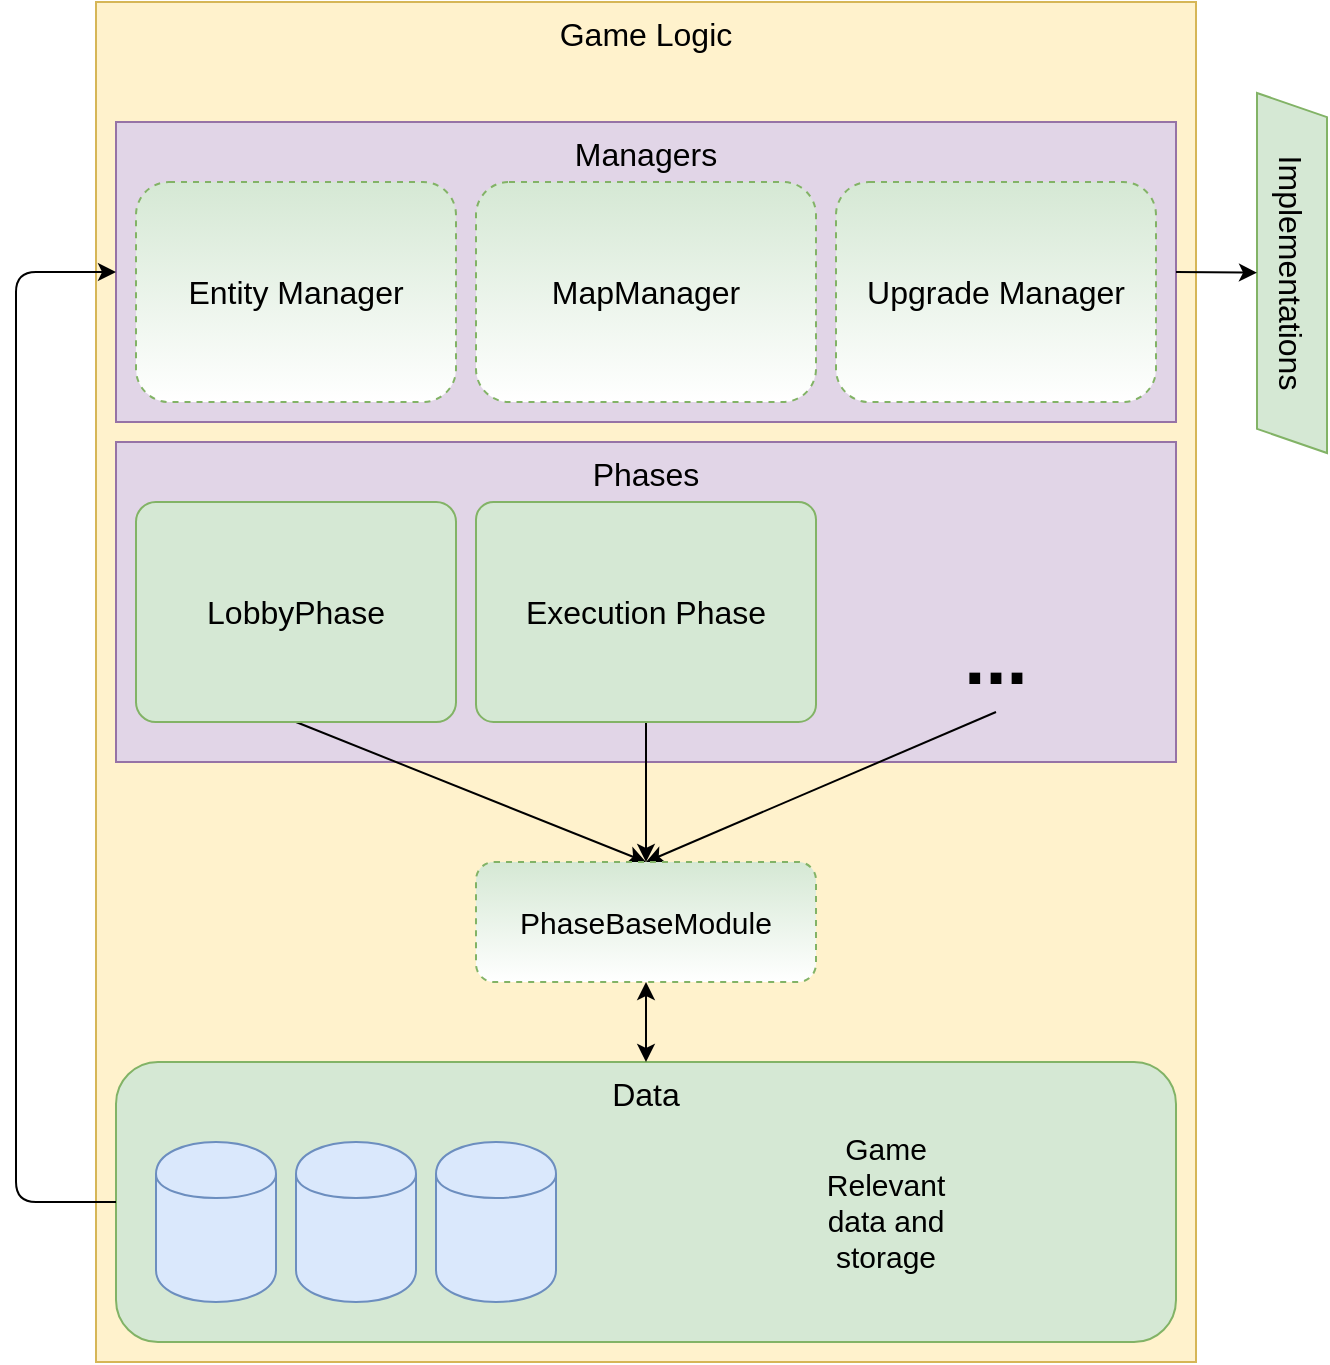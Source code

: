 <mxfile version="12.1.0" type="device" pages="1"><diagram id="Ba4toqqxHmTtd0xC064f" name="Page-1"><mxGraphModel dx="1408" dy="808" grid="1" gridSize="10" guides="1" tooltips="1" connect="1" arrows="1" fold="1" page="1" pageScale="1" pageWidth="827" pageHeight="1169" math="0" shadow="0"><root><mxCell id="0"/><mxCell id="1" parent="0"/><mxCell id="NfnSYhZRXXK4tdkhftgN-1" value="Game Logic" style="rounded=0;whiteSpace=wrap;html=1;verticalAlign=top;horizontal=1;fontSize=16;fillColor=#fff2cc;strokeColor=#d6b656;" vertex="1" parent="1"><mxGeometry x="120" y="30" width="550" height="680" as="geometry"/></mxCell><mxCell id="NfnSYhZRXXK4tdkhftgN-3" value="Managers" style="rounded=0;whiteSpace=wrap;html=1;fontSize=16;verticalAlign=top;fillColor=#e1d5e7;strokeColor=#9673a6;" vertex="1" parent="1"><mxGeometry x="130" y="90" width="530" height="150" as="geometry"/></mxCell><mxCell id="NfnSYhZRXXK4tdkhftgN-4" value="Phases" style="rounded=0;whiteSpace=wrap;html=1;fontSize=16;verticalAlign=top;fillColor=#e1d5e7;strokeColor=#9673a6;" vertex="1" parent="1"><mxGeometry x="130" y="250" width="530" height="160" as="geometry"/></mxCell><mxCell id="NfnSYhZRXXK4tdkhftgN-5" value="Data" style="rounded=1;whiteSpace=wrap;html=1;fontSize=16;verticalAlign=top;fillColor=#d5e8d4;strokeColor=#82b366;" vertex="1" parent="1"><mxGeometry x="130" y="560" width="530" height="140" as="geometry"/></mxCell><mxCell id="NfnSYhZRXXK4tdkhftgN-8" value="Entity Manager" style="rounded=1;whiteSpace=wrap;html=1;fontSize=16;dashed=1;fillColor=#d5e8d4;strokeColor=#82b366;gradientColor=#ffffff;" vertex="1" parent="1"><mxGeometry x="140" y="120" width="160" height="110" as="geometry"/></mxCell><mxCell id="NfnSYhZRXXK4tdkhftgN-10" value="Upgrade Manager" style="rounded=1;whiteSpace=wrap;html=1;fontSize=16;dashed=1;fillColor=#d5e8d4;strokeColor=#82b366;gradientColor=#ffffff;" vertex="1" parent="1"><mxGeometry x="490" y="120" width="160" height="110" as="geometry"/></mxCell><mxCell id="NfnSYhZRXXK4tdkhftgN-11" value="MapManager" style="rounded=1;whiteSpace=wrap;html=1;fontSize=16;dashed=1;fillColor=#d5e8d4;strokeColor=#82b366;gradientColor=#ffffff;" vertex="1" parent="1"><mxGeometry x="310" y="120" width="170" height="110" as="geometry"/></mxCell><mxCell id="NfnSYhZRXXK4tdkhftgN-14" value="Implementations" style="shape=parallelogram;perimeter=parallelogramPerimeter;whiteSpace=wrap;html=1;fontSize=16;rotation=90;strokeColor=#82b366;size=0.067;fillColor=#d5e8d4;" vertex="1" parent="1"><mxGeometry x="628" y="148" width="180" height="35" as="geometry"/></mxCell><mxCell id="NfnSYhZRXXK4tdkhftgN-15" value="" style="endArrow=classic;html=1;fontSize=16;exitX=1;exitY=0.5;exitDx=0;exitDy=0;" edge="1" parent="1" source="NfnSYhZRXXK4tdkhftgN-3" target="NfnSYhZRXXK4tdkhftgN-14"><mxGeometry width="50" height="50" relative="1" as="geometry"><mxPoint x="120" y="840" as="sourcePoint"/><mxPoint x="170" y="790" as="targetPoint"/></mxGeometry></mxCell><mxCell id="NfnSYhZRXXK4tdkhftgN-31" style="rounded=0;orthogonalLoop=1;jettySize=auto;html=1;exitX=0.5;exitY=1;exitDx=0;exitDy=0;entryX=0.5;entryY=0;entryDx=0;entryDy=0;fontSize=15;" edge="1" parent="1" source="NfnSYhZRXXK4tdkhftgN-18" target="NfnSYhZRXXK4tdkhftgN-29"><mxGeometry relative="1" as="geometry"/></mxCell><mxCell id="NfnSYhZRXXK4tdkhftgN-18" value="LobbyPhase" style="rounded=1;whiteSpace=wrap;html=1;fontSize=16;fillColor=#d5e8d4;strokeColor=#82b366;arcSize=9;" vertex="1" parent="1"><mxGeometry x="140" y="280" width="160" height="110" as="geometry"/></mxCell><mxCell id="NfnSYhZRXXK4tdkhftgN-32" style="edgeStyle=none;rounded=0;orthogonalLoop=1;jettySize=auto;html=1;exitX=0.5;exitY=1;exitDx=0;exitDy=0;fontSize=15;entryX=0.5;entryY=0;entryDx=0;entryDy=0;" edge="1" parent="1" source="NfnSYhZRXXK4tdkhftgN-19" target="NfnSYhZRXXK4tdkhftgN-29"><mxGeometry relative="1" as="geometry"><mxPoint x="395" y="430" as="targetPoint"/></mxGeometry></mxCell><mxCell id="NfnSYhZRXXK4tdkhftgN-19" value="Execution Phase" style="rounded=1;whiteSpace=wrap;html=1;fontSize=16;fillColor=#d5e8d4;strokeColor=#82b366;arcSize=8;" vertex="1" parent="1"><mxGeometry x="310" y="280" width="170" height="110" as="geometry"/></mxCell><mxCell id="NfnSYhZRXXK4tdkhftgN-33" style="edgeStyle=none;rounded=0;orthogonalLoop=1;jettySize=auto;html=1;exitX=0.5;exitY=1;exitDx=0;exitDy=0;entryX=0.5;entryY=0;entryDx=0;entryDy=0;fontSize=15;" edge="1" parent="1" source="NfnSYhZRXXK4tdkhftgN-21" target="NfnSYhZRXXK4tdkhftgN-29"><mxGeometry relative="1" as="geometry"/></mxCell><mxCell id="NfnSYhZRXXK4tdkhftgN-21" value="..." style="text;html=1;strokeColor=none;fillColor=none;align=center;verticalAlign=middle;whiteSpace=wrap;rounded=0;fontSize=38;fontStyle=1" vertex="1" parent="1"><mxGeometry x="515" y="330" width="110" height="55" as="geometry"/></mxCell><mxCell id="NfnSYhZRXXK4tdkhftgN-22" value="" style="shape=cylinder;whiteSpace=wrap;html=1;boundedLbl=1;backgroundOutline=1;strokeColor=#6c8ebf;fontSize=38;fillColor=#dae8fc;" vertex="1" parent="1"><mxGeometry x="150" y="600" width="60" height="80" as="geometry"/></mxCell><mxCell id="NfnSYhZRXXK4tdkhftgN-23" value="" style="shape=cylinder;whiteSpace=wrap;html=1;boundedLbl=1;backgroundOutline=1;strokeColor=#6c8ebf;fontSize=38;fillColor=#dae8fc;" vertex="1" parent="1"><mxGeometry x="220" y="600" width="60" height="80" as="geometry"/></mxCell><mxCell id="NfnSYhZRXXK4tdkhftgN-24" value="" style="shape=cylinder;whiteSpace=wrap;html=1;boundedLbl=1;backgroundOutline=1;strokeColor=#6c8ebf;fontSize=38;fillColor=#dae8fc;" vertex="1" parent="1"><mxGeometry x="290" y="600" width="60" height="80" as="geometry"/></mxCell><mxCell id="NfnSYhZRXXK4tdkhftgN-25" value="Game Relevant data and storage" style="text;html=1;strokeColor=none;fillColor=none;align=center;verticalAlign=middle;whiteSpace=wrap;rounded=0;fontSize=15;" vertex="1" parent="1"><mxGeometry x="495" y="620" width="40" height="20" as="geometry"/></mxCell><mxCell id="NfnSYhZRXXK4tdkhftgN-29" value="PhaseBaseModule" style="rounded=1;whiteSpace=wrap;html=1;strokeColor=#82b366;fontSize=15;dashed=1;fillColor=#d5e8d4;gradientColor=#ffffff;" vertex="1" parent="1"><mxGeometry x="310" y="460" width="170" height="60" as="geometry"/></mxCell><mxCell id="NfnSYhZRXXK4tdkhftgN-34" value="" style="endArrow=classic;startArrow=classic;html=1;fontSize=15;entryX=0.5;entryY=1;entryDx=0;entryDy=0;" edge="1" parent="1" source="NfnSYhZRXXK4tdkhftgN-5" target="NfnSYhZRXXK4tdkhftgN-29"><mxGeometry width="50" height="50" relative="1" as="geometry"><mxPoint x="120" y="840" as="sourcePoint"/><mxPoint x="170" y="790" as="targetPoint"/></mxGeometry></mxCell><mxCell id="NfnSYhZRXXK4tdkhftgN-35" value="" style="endArrow=classic;html=1;fontSize=15;exitX=0;exitY=0.5;exitDx=0;exitDy=0;entryX=0;entryY=0.5;entryDx=0;entryDy=0;" edge="1" parent="1" source="NfnSYhZRXXK4tdkhftgN-5" target="NfnSYhZRXXK4tdkhftgN-3"><mxGeometry width="50" height="50" relative="1" as="geometry"><mxPoint x="120" y="780" as="sourcePoint"/><mxPoint x="170" y="730" as="targetPoint"/><Array as="points"><mxPoint x="80" y="630"/><mxPoint x="80" y="165"/></Array></mxGeometry></mxCell></root></mxGraphModel></diagram></mxfile>